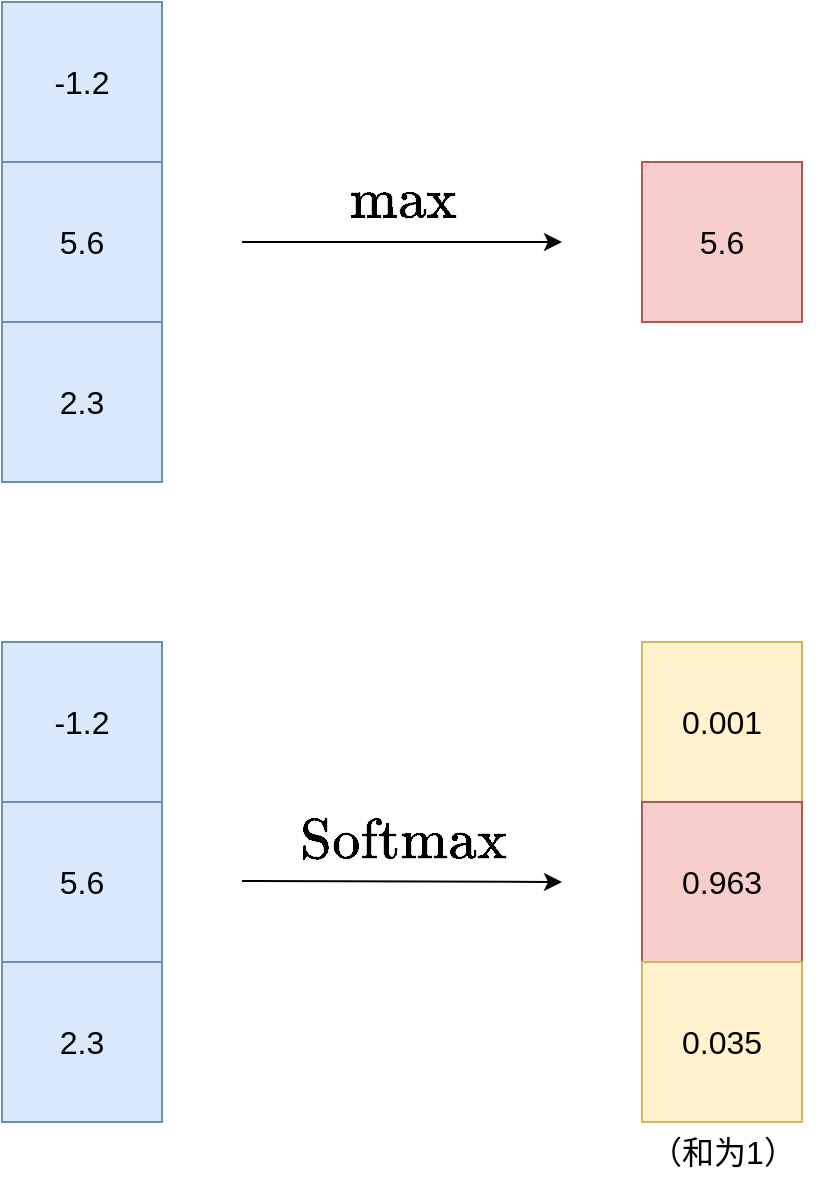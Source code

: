 <mxfile version="24.7.6">
  <diagram name="第 1 页" id="ogaSOHbbW6t5F52_CFy1">
    <mxGraphModel dx="1066" dy="643" grid="1" gridSize="10" guides="1" tooltips="1" connect="1" arrows="1" fold="1" page="1" pageScale="1" pageWidth="827" pageHeight="1169" math="1" shadow="0">
      <root>
        <mxCell id="0" />
        <mxCell id="1" parent="0" />
        <mxCell id="Rme_OqWmLUPT7yd6KElW-11" value="" style="group;fontSize=16;fillColor=#dae8fc;strokeColor=#6c8ebf;" parent="1" vertex="1" connectable="0">
          <mxGeometry x="240" y="240" width="80" height="240" as="geometry" />
        </mxCell>
        <mxCell id="Rme_OqWmLUPT7yd6KElW-12" value="-1.2" style="rounded=0;whiteSpace=wrap;html=1;fontSize=16;fillColor=#dae8fc;strokeColor=#6c8ebf;" parent="Rme_OqWmLUPT7yd6KElW-11" vertex="1">
          <mxGeometry width="80" height="80" as="geometry" />
        </mxCell>
        <mxCell id="Rme_OqWmLUPT7yd6KElW-13" value="5.6" style="rounded=0;whiteSpace=wrap;html=1;fontSize=16;fillColor=#dae8fc;strokeColor=#6c8ebf;" parent="Rme_OqWmLUPT7yd6KElW-11" vertex="1">
          <mxGeometry y="80" width="80" height="80" as="geometry" />
        </mxCell>
        <mxCell id="Rme_OqWmLUPT7yd6KElW-14" value="2.3" style="rounded=0;whiteSpace=wrap;html=1;fontSize=16;fillColor=#dae8fc;strokeColor=#6c8ebf;" parent="Rme_OqWmLUPT7yd6KElW-11" vertex="1">
          <mxGeometry y="160" width="80" height="80" as="geometry" />
        </mxCell>
        <mxCell id="Rme_OqWmLUPT7yd6KElW-15" value="" style="group;fontSize=16;fillColor=#dae8fc;strokeColor=#6c8ebf;" parent="1" vertex="1" connectable="0">
          <mxGeometry x="240" y="560" width="80" height="240" as="geometry" />
        </mxCell>
        <mxCell id="Rme_OqWmLUPT7yd6KElW-16" value="-1.2" style="rounded=0;whiteSpace=wrap;html=1;fontSize=16;fillColor=#dae8fc;strokeColor=#6c8ebf;" parent="Rme_OqWmLUPT7yd6KElW-15" vertex="1">
          <mxGeometry width="80" height="80" as="geometry" />
        </mxCell>
        <mxCell id="Rme_OqWmLUPT7yd6KElW-17" value="5.6" style="rounded=0;whiteSpace=wrap;html=1;fontSize=16;fillColor=#dae8fc;strokeColor=#6c8ebf;" parent="Rme_OqWmLUPT7yd6KElW-15" vertex="1">
          <mxGeometry y="80" width="80" height="80" as="geometry" />
        </mxCell>
        <mxCell id="Rme_OqWmLUPT7yd6KElW-18" value="2.3" style="rounded=0;whiteSpace=wrap;html=1;fontSize=16;fillColor=#dae8fc;strokeColor=#6c8ebf;" parent="Rme_OqWmLUPT7yd6KElW-15" vertex="1">
          <mxGeometry y="160" width="80" height="80" as="geometry" />
        </mxCell>
        <mxCell id="Rme_OqWmLUPT7yd6KElW-19" value="" style="endArrow=classic;html=1;rounded=0;" parent="1" edge="1">
          <mxGeometry width="50" height="50" relative="1" as="geometry">
            <mxPoint x="360" y="360" as="sourcePoint" />
            <mxPoint x="520" y="360" as="targetPoint" />
          </mxGeometry>
        </mxCell>
        <mxCell id="Rme_OqWmLUPT7yd6KElW-20" value="" style="endArrow=classic;html=1;rounded=0;" parent="1" edge="1">
          <mxGeometry width="50" height="50" relative="1" as="geometry">
            <mxPoint x="360" y="679.5" as="sourcePoint" />
            <mxPoint x="520" y="680" as="targetPoint" />
          </mxGeometry>
        </mxCell>
        <mxCell id="Rme_OqWmLUPT7yd6KElW-22" value="\(\mathrm{max}\)" style="text;html=1;align=center;verticalAlign=middle;resizable=0;points=[];autosize=1;strokeColor=none;fillColor=none;fontSize=24;" parent="1" vertex="1">
          <mxGeometry x="340" y="320" width="200" height="40" as="geometry" />
        </mxCell>
        <mxCell id="Rme_OqWmLUPT7yd6KElW-23" value="\(\mathrm{Softmax}\)" style="text;html=1;align=center;verticalAlign=middle;resizable=0;points=[];autosize=1;strokeColor=none;fillColor=none;fontSize=24;" parent="1" vertex="1">
          <mxGeometry x="320" y="640" width="240" height="40" as="geometry" />
        </mxCell>
        <mxCell id="Rme_OqWmLUPT7yd6KElW-25" value="5.6" style="rounded=0;whiteSpace=wrap;html=1;fontSize=16;fillColor=#f8cecc;strokeColor=#b85450;" parent="1" vertex="1">
          <mxGeometry x="560" y="320" width="80" height="80" as="geometry" />
        </mxCell>
        <mxCell id="Rme_OqWmLUPT7yd6KElW-26" value="" style="group;fontSize=16;fillColor=#f8cecc;strokeColor=#b85450;" parent="1" vertex="1" connectable="0">
          <mxGeometry x="560" y="560" width="80" height="240" as="geometry" />
        </mxCell>
        <mxCell id="Rme_OqWmLUPT7yd6KElW-27" value="0.001" style="rounded=0;whiteSpace=wrap;html=1;fontSize=16;fillColor=#fff2cc;strokeColor=#d6b656;" parent="Rme_OqWmLUPT7yd6KElW-26" vertex="1">
          <mxGeometry width="80" height="80" as="geometry" />
        </mxCell>
        <mxCell id="Rme_OqWmLUPT7yd6KElW-28" value="0.963" style="rounded=0;whiteSpace=wrap;html=1;fontSize=16;fillColor=#f8cecc;strokeColor=#b85450;" parent="Rme_OqWmLUPT7yd6KElW-26" vertex="1">
          <mxGeometry y="80" width="80" height="80" as="geometry" />
        </mxCell>
        <mxCell id="Rme_OqWmLUPT7yd6KElW-29" value="0.035" style="rounded=0;whiteSpace=wrap;html=1;fontSize=16;fillColor=#fff2cc;strokeColor=#d6b656;" parent="Rme_OqWmLUPT7yd6KElW-26" vertex="1">
          <mxGeometry y="160" width="80" height="80" as="geometry" />
        </mxCell>
        <mxCell id="Rme_OqWmLUPT7yd6KElW-32" value="&lt;font style=&quot;font-size: 16px;&quot;&gt;（和为1）&lt;/font&gt;" style="text;html=1;align=center;verticalAlign=middle;resizable=0;points=[];autosize=1;strokeColor=none;fillColor=none;" parent="1" vertex="1">
          <mxGeometry x="550" y="800" width="100" height="30" as="geometry" />
        </mxCell>
      </root>
    </mxGraphModel>
  </diagram>
</mxfile>
